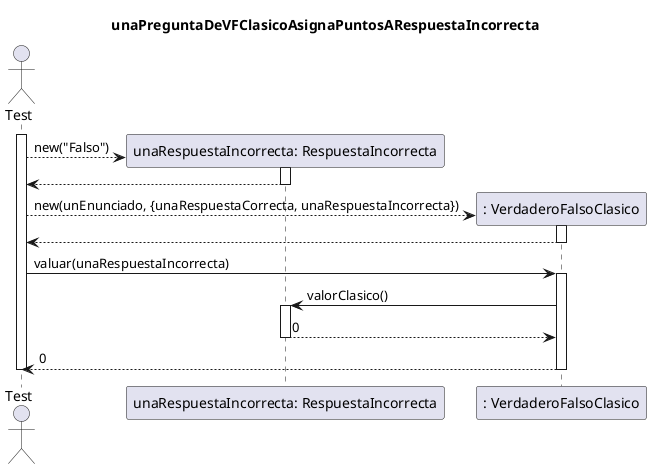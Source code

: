 @startuml
skinparam classAttributeIconSize 0

title unaPreguntaDeVFClasicoAsignaPuntosARespuestaIncorrecta

actor Test
participant "unaRespuestaIncorrecta: RespuestaIncorrecta" as respuesta
participant ": VerdaderoFalsoClasico" as preguntaVF

activate Test

    create respuesta
    Test --> respuesta: new("Falso")
    activate respuesta
        respuesta --> Test
    deactivate respuesta

    create preguntaVF
    Test --> preguntaVF: new(unEnunciado, {unaRespuestaCorrecta, unaRespuestaIncorrecta})
    activate preguntaVF
        preguntaVF --> Test
    deactivate preguntaVF

    Test -> preguntaVF: valuar(unaRespuestaIncorrecta)
    activate preguntaVF
        preguntaVF -> respuesta: valorClasico()
        activate respuesta
            respuesta --> preguntaVF: 0
        deactivate respuesta
        preguntaVF --> Test: 0
    deactivate preguntaVF

deactivate Test


@enduml